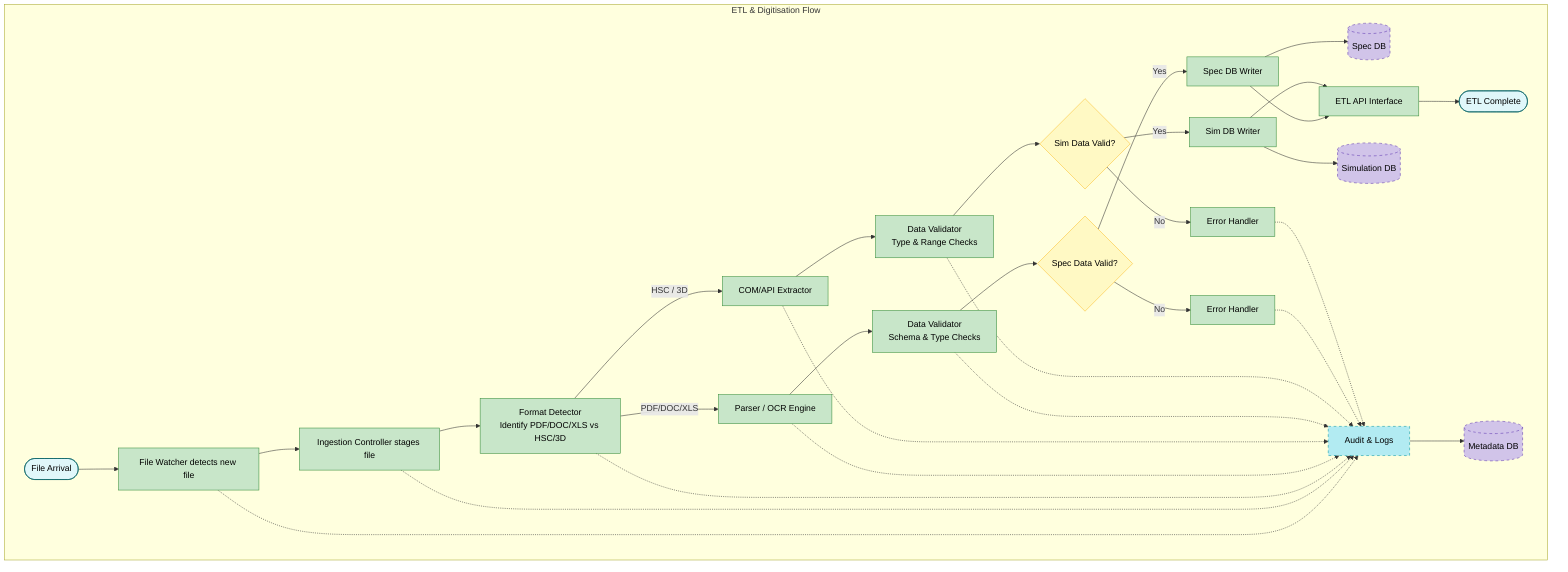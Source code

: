 flowchart LR
  subgraph ETL_and_Digitisation_Flow["ETL & Digitisation Flow"]
    direction LR

    %% Start & End
    ST([File Arrival]):::start
    ED([ETL Complete]):::endNode

    %% Ingestion & Routing
    ST --> FW[File Watcher detects new file]:::component
    FW --> IC[Ingestion Controller stages file]:::component
    IC --> FD[Format Detector<br/>Identify PDF/DOC/XLS vs HSC/3D]:::component

    %% Document-style branch
    FD -->|PDF/DOC/XLS| PP[Parser / OCR Engine]:::component
    PP --> DV1[Data Validator<br/>Schema & Type Checks]:::component
    DV1 --> D1{Spec Data Valid?}:::decision
    D1 -->|Yes| DBW[Spec DB Writer]:::component
    D1 -->|No| EH1[Error Handler]:::component
    DBW --> SpecDB[(Spec DB)]:::database
    DBW --> API[ETL API Interface]:::component

    %% Simulation-style branch
    FD -->|HSC / 3D| CE[COM/API Extractor]:::component
    CE --> DV2[Data Validator<br/>Type & Range Checks]:::component
    DV2 --> D2{Sim Data Valid?}:::decision
    D2 -->|Yes| DBS[Sim DB Writer]:::component
    D2 -->|No| EH2[Error Handler]:::component
    DBS --> SimDB[(Simulation DB)]:::database
    DBS --> API

    %% Completion
    API --> ED

    %% Audit & Observability (dotted lines)
    FW   -.-> LOG[Audit & Logs]:::obs
    IC   -.-> LOG
    FD   -.-> LOG
    PP   -.-> LOG
    CE   -.-> LOG
    DV1  -.-> LOG
    DV2  -.-> LOG
    EH1  -.-> LOG
    EH2  -.-> LOG
    LOG --> MetaDB[(Metadata DB)]:::database

  end

  %%–– Styling ––
  classDef component  fill:#c8e6c9,stroke:#388e3c,color:#000
  classDef database   fill:#d1c4e9,stroke:#5e35b1,stroke-dasharray:5 5,color:#000
  classDef decision   fill:#fff9c4,stroke:#fbc02d,color:#000
  classDef start      fill:#e0f7fa,stroke:#006064,color:#000
  classDef endNode    fill:#e0f7fa,stroke:#006064,color:#000
  classDef obs        fill:#b2ebf2,stroke:#0097a7,stroke-dasharray:5 5,color:#000